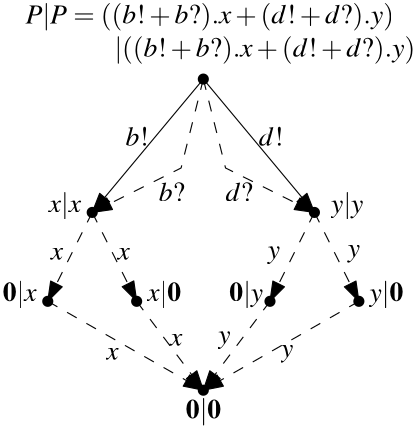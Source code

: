 <?xml version="1.0"?>
<!DOCTYPE ipe SYSTEM "ipe.dtd">
<ipe version="70212" creator="Ipe 7.2.12">
<info created="D:20190619155646" modified="D:20190819105725"/>
<preamble>\RequirePackage{mathptmx}</preamble>
<ipestyle name="basic">
<symbol name="arrow/arc(spx)">
<path stroke="sym-stroke" fill="sym-stroke" pen="sym-pen">
0 0 m
-1 0.333 l
-1 -0.333 l
h
</path>
</symbol>
<symbol name="arrow/farc(spx)">
<path stroke="sym-stroke" fill="white" pen="sym-pen">
0 0 m
-1 0.333 l
-1 -0.333 l
h
</path>
</symbol>
<symbol name="arrow/ptarc(spx)">
<path stroke="sym-stroke" fill="sym-stroke" pen="sym-pen">
0 0 m
-1 0.333 l
-0.8 0 l
-1 -0.333 l
h
</path>
</symbol>
<symbol name="arrow/fptarc(spx)">
<path stroke="sym-stroke" fill="white" pen="sym-pen">
0 0 m
-1 0.333 l
-0.8 0 l
-1 -0.333 l
h
</path>
</symbol>
<symbol name="mark/circle(sx)" transformations="translations">
<path fill="sym-stroke">
0.6 0 0 0.6 0 0 e
0.4 0 0 0.4 0 0 e
</path>
</symbol>
<symbol name="mark/disk(sx)" transformations="translations">
<path fill="sym-stroke">
0.6 0 0 0.6 0 0 e
</path>
</symbol>
<symbol name="mark/fdisk(sfx)" transformations="translations">
<group>
<path fill="sym-fill">
0.5 0 0 0.5 0 0 e
</path>
<path fill="sym-stroke" fillrule="eofill">
0.6 0 0 0.6 0 0 e
0.4 0 0 0.4 0 0 e
</path>
</group>
</symbol>
<symbol name="mark/box(sx)" transformations="translations">
<path fill="sym-stroke" fillrule="eofill">
-0.6 -0.6 m
0.6 -0.6 l
0.6 0.6 l
-0.6 0.6 l
h
-0.4 -0.4 m
0.4 -0.4 l
0.4 0.4 l
-0.4 0.4 l
h
</path>
</symbol>
<symbol name="mark/square(sx)" transformations="translations">
<path fill="sym-stroke">
-0.6 -0.6 m
0.6 -0.6 l
0.6 0.6 l
-0.6 0.6 l
h
</path>
</symbol>
<symbol name="mark/fsquare(sfx)" transformations="translations">
<group>
<path fill="sym-fill">
-0.5 -0.5 m
0.5 -0.5 l
0.5 0.5 l
-0.5 0.5 l
h
</path>
<path fill="sym-stroke" fillrule="eofill">
-0.6 -0.6 m
0.6 -0.6 l
0.6 0.6 l
-0.6 0.6 l
h
-0.4 -0.4 m
0.4 -0.4 l
0.4 0.4 l
-0.4 0.4 l
h
</path>
</group>
</symbol>
<symbol name="mark/cross(sx)" transformations="translations">
<group>
<path fill="sym-stroke">
-0.43 -0.57 m
0.57 0.43 l
0.43 0.57 l
-0.57 -0.43 l
h
</path>
<path fill="sym-stroke">
-0.43 0.57 m
0.57 -0.43 l
0.43 -0.57 l
-0.57 0.43 l
h
</path>
</group>
</symbol>
<symbol name="arrow/fnormal(spx)">
<path stroke="sym-stroke" fill="white" pen="sym-pen">
0 0 m
-1 0.333 l
-1 -0.333 l
h
</path>
</symbol>
<symbol name="arrow/pointed(spx)">
<path stroke="sym-stroke" fill="sym-stroke" pen="sym-pen">
0 0 m
-1 0.333 l
-0.8 0 l
-1 -0.333 l
h
</path>
</symbol>
<symbol name="arrow/fpointed(spx)">
<path stroke="sym-stroke" fill="white" pen="sym-pen">
0 0 m
-1 0.333 l
-0.8 0 l
-1 -0.333 l
h
</path>
</symbol>
<symbol name="arrow/linear(spx)">
<path stroke="sym-stroke" pen="sym-pen">
-1 0.333 m
0 0 l
-1 -0.333 l
</path>
</symbol>
<symbol name="arrow/fdouble(spx)">
<path stroke="sym-stroke" fill="white" pen="sym-pen">
0 0 m
-1 0.333 l
-1 -0.333 l
h
-1 0 m
-2 0.333 l
-2 -0.333 l
h
</path>
</symbol>
<symbol name="arrow/double(spx)">
<path stroke="sym-stroke" fill="sym-stroke" pen="sym-pen">
0 0 m
-1 0.333 l
-1 -0.333 l
h
-1 0 m
-2 0.333 l
-2 -0.333 l
h
</path>
</symbol>
<pen name="heavier" value="0.8"/>
<pen name="fat" value="1.2"/>
<pen name="ultrafat" value="2"/>
<symbolsize name="large" value="5"/>
<symbolsize name="small" value="2"/>
<symbolsize name="tiny" value="1.1"/>
<arrowsize name="large" value="10"/>
<arrowsize name="small" value="5"/>
<arrowsize name="tiny" value="3"/>
<color name="red" value="1 0 0"/>
<color name="green" value="0 1 0"/>
<color name="blue" value="0 0 1"/>
<color name="yellow" value="1 1 0"/>
<color name="orange" value="1 0.647 0"/>
<color name="gold" value="1 0.843 0"/>
<color name="purple" value="0.627 0.125 0.941"/>
<color name="gray" value="0.745"/>
<color name="brown" value="0.647 0.165 0.165"/>
<color name="navy" value="0 0 0.502"/>
<color name="pink" value="1 0.753 0.796"/>
<color name="seagreen" value="0.18 0.545 0.341"/>
<color name="turquoise" value="0.251 0.878 0.816"/>
<color name="violet" value="0.933 0.51 0.933"/>
<color name="darkblue" value="0 0 0.545"/>
<color name="darkcyan" value="0 0.545 0.545"/>
<color name="darkgray" value="0.663"/>
<color name="darkgreen" value="0 0.392 0"/>
<color name="darkmagenta" value="0.545 0 0.545"/>
<color name="darkorange" value="1 0.549 0"/>
<color name="darkred" value="0.545 0 0"/>
<color name="lightblue" value="0.678 0.847 0.902"/>
<color name="lightcyan" value="0.878 1 1"/>
<color name="lightgray" value="0.827"/>
<color name="lightgreen" value="0.565 0.933 0.565"/>
<color name="lightyellow" value="1 1 0.878"/>
<dashstyle name="dashed" value="[4] 0"/>
<dashstyle name="dotted" value="[1 3] 0"/>
<dashstyle name="dash dotted" value="[4 2 1 2] 0"/>
<dashstyle name="dash dot dotted" value="[4 2 1 2 1 2] 0"/>
<textsize name="large" value="\large"/>
<textsize name="Large" value="\Large"/>
<textsize name="LARGE" value="\LARGE"/>
<textsize name="huge" value="\huge"/>
<textsize name="Huge" value="\Huge"/>
<textsize name="small" value="\small"/>
<textsize name="footnote" value="\footnotesize"/>
<textsize name="tiny" value="\tiny"/>
<textstyle name="center" begin="\begin{center}" end="\end{center}"/>
<textstyle name="itemize" begin="\begin{itemize}" end="\end{itemize}"/>
<textstyle name="item" begin="\begin{itemize}\item{}" end="\end{itemize}"/>
<gridsize name="4 pts" value="4"/>
<gridsize name="8 pts (~3 mm)" value="8"/>
<gridsize name="16 pts (~6 mm)" value="16"/>
<gridsize name="32 pts (~12 mm)" value="32"/>
<gridsize name="10 pts (~3.5 mm)" value="10"/>
<gridsize name="20 pts (~7 mm)" value="20"/>
<gridsize name="14 pts (~5 mm)" value="14"/>
<gridsize name="28 pts (~10 mm)" value="28"/>
<gridsize name="56 pts (~20 mm)" value="56"/>
<anglesize name="90 deg" value="90"/>
<anglesize name="60 deg" value="60"/>
<anglesize name="45 deg" value="45"/>
<anglesize name="30 deg" value="30"/>
<anglesize name="22.5 deg" value="22.5"/>
<opacity name="10%" value="0.1"/>
<opacity name="30%" value="0.3"/>
<opacity name="50%" value="0.5"/>
<opacity name="75%" value="0.75"/>
<tiling name="falling" angle="-60" step="4" width="1"/>
<tiling name="rising" angle="30" step="4" width="1"/>
</ipestyle>
<page>
<layer name="alpha"/>
<view layers="alpha" active="alpha"/>
<text layer="alpha" matrix="1 0 0 1 -136 52" transformations="translations" pos="176 752" stroke="black" type="label" width="132.658" height="7.473" depth="2.49" valign="baseline" style="math">P|P = ((b! + b?).x + (d! + d?).y)  </text>
<text matrix="1 0 0 1 -100 32" transformations="translations" pos="160 704" stroke="black" type="label" width="11.666" height="7.393" depth="2.49" halign="right" valign="baseline" style="math">x|x</text>
<text matrix="1 0 0 1 -106 32" transformations="translations" pos="256 704" stroke="black" type="label" width="11.606" height="7.393" depth="2.49" valign="baseline" style="math">y|y</text>
<path matrix="1 0 0 1 0 -32" stroke="black" arrow="normal/normal">
104 816 m
64 768 l
</path>
<path matrix="1 0 0 1 0 -32" stroke="black" arrow="normal/normal">
104 816 m
144 768 l
</path>
<path matrix="1 0 0 1 -34 -32" fill="black">
2 0 0 2 178 768 e
</path>
<path matrix="1 0 0 1 -74 -96" fill="black">
2 0 0 2 178 768 e
</path>
<path matrix="1 0 0 1 -74 16" fill="black">
2 0 0 2 178 768 e
</path>
<path matrix="1 0 0 1 -114 -32" fill="black">
2 0 0 2 178 768 e
</path>
<path matrix="1 0 0 1 0 -32" stroke="black" fill="black" dash="dashed" arrow="normal/normal">
64 768 m
80.0177 736.046 l
</path>
<path matrix="1 0 0 1 0 -32" stroke="black" fill="black" dash="dashed" arrow="normal/normal">
144 768 m
128 736 l
</path>
<text matrix="1 0 0 1 -6.29429 -54.2117" transformations="translations" pos="104 716" stroke="black" type="label" width="12.722" height="7.393" depth="2.49" valign="baseline" style="math">\textbf{0}|\textbf{0}</text>
<text matrix="1 0 0 1 -8 -32" transformations="translations" pos="84 792" stroke="black" type="label" width="8.299" height="6.869" depth="0.1" valign="baseline" style="math">b!</text>
<text matrix="1 0 0 1 0 -32" transformations="translations" pos="124 792" stroke="black" type="label" width="8.817" height="6.869" depth="0.1" valign="baseline" style="math">d!</text>
<text matrix="1 0 0 1 -6.9163 -25.0836" transformations="translations" pos="80 744" stroke="black" type="label" width="4.453" height="4.338" depth="0.1" valign="baseline" style="math">x</text>
<text matrix="1 0 0 1 -0.7728 -24.4631" transformations="translations" pos="128 744" stroke="black" type="label" width="4.423" height="4.331" depth="2.03" valign="baseline" style="math">y</text>
<path stroke="black" dash="dashed" arrow="normal/normal">
80 704 m
104 672 l
</path>
<path stroke="black" dash="dashed" arrow="normal/normal">
128 704 m
104 672 l
</path>
<text matrix="1 0 0 1 4 -40" transformations="translations" pos="88 728" stroke="black" type="label" width="4.453" height="4.338" depth="0.1" valign="baseline" style="math">x</text>
<text matrix="1 0 0 1 -10.658 -39.1053" transformations="translations" pos="120 728" stroke="black" type="label" width="4.423" height="4.331" depth="2.03" valign="baseline" style="math">y</text>
<text matrix="1 0 0 1 24 -8" transformations="translations" pos="48 800" stroke="black" type="label" width="108.315" height="7.473" depth="2.49" valign="baseline" style="math">| ((b! + b?).x + (d! + d?).y) </text>
<path transformations="translations" stroke="black" dash="dashed" arrow="normal/normal">
64 736 m
48 704 l
</path>
<path transformations="translations" stroke="black" dash="dashed" arrow="normal/normal">
48 704 m
104 672 l
</path>
<path transformations="translations" stroke="black" dash="dashed" arrow="normal/normal">
144 736 m
160 704 l
</path>
<path transformations="translations" stroke="black" dash="dashed" arrow="normal/normal">
160 704 m
104 672 l
</path>
<text matrix="1 0 0 1 -30.9163 -25.0836" transformations="translations" pos="80 744" stroke="black" type="label" width="4.453" height="4.338" depth="0.1" valign="baseline" style="math">x</text>
<text matrix="1 0 0 1 -10.9163 -61.0836" transformations="translations" pos="80 744" stroke="black" type="label" width="4.453" height="4.338" depth="0.1" valign="baseline" style="math">x</text>
<text matrix="1 0 0 1 36 -8" transformations="translations" pos="120 728" stroke="black" type="label" width="4.423" height="4.331" depth="2.03" valign="baseline" style="math">y</text>
<text matrix="1 0 0 1 12 -44" transformations="translations" pos="120 728" stroke="black" type="label" width="4.423" height="4.331" depth="2.03" valign="baseline" style="math">y </text>
<path matrix="1 0 0 1 -130 -64" fill="black">
2 0 0 2 178 768 e
</path>
<path matrix="1 0 0 1 -18 -64" fill="black">
2 0 0 2 178 768 e
</path>
<path stroke="black" dash="dashed" arrow="normal/normal">
104 784 m
96 752 l
64 736 l
</path>
<path stroke="black" dash="dashed" arrow="normal/normal">
104 784 m
112 752 l
144 736 l
</path>
<text matrix="1 0 0 1 4 -52" transformations="translations" pos="84 792" stroke="black" type="label" width="9.405" height="6.869" depth="0.1" valign="baseline" style="math">b?</text>
<text matrix="1 0 0 1 28 -52" transformations="translations" pos="84 792" stroke="black" type="label" width="9.923" height="6.869" depth="0.1" valign="baseline" style="math">d?</text>
<text matrix="1 0 0 1 -116 0" transformations="translations" pos="160 704" stroke="black" type="label" width="12.194" height="7.393" depth="2.49" halign="right" valign="baseline" style="math">\textbf{0}|x</text>
<text matrix="1 0 0 1 -64 0" transformations="translations" pos="160 704" stroke="black" type="label" width="12.194" height="7.393" depth="2.49" halign="right" valign="baseline" style="math">x|\textbf{0}</text>
<text matrix="1 0 0 1 -34.4674 0" transformations="translations" pos="160 704" stroke="black" type="label" width="12.164" height="7.393" depth="2.49" halign="right" valign="baseline" style="math">\textbf{0}|y</text>
<text matrix="1 0 0 1 16 0" transformations="translations" pos="160 704" stroke="black" type="label" width="12.164" height="7.393" depth="2.49" halign="right" valign="baseline" style="math">y|\textbf{0}</text>
<path matrix="1 0 0 1 -98 -64" fill="black">
2 0 0 2 178 768 e
</path>
<path matrix="1 0 0 1 -50 -64" fill="black">
2 0 0 2 178 768 e
</path>
</page>
</ipe>
